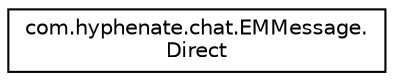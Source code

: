 digraph "类继承关系图"
{
  edge [fontname="Helvetica",fontsize="10",labelfontname="Helvetica",labelfontsize="10"];
  node [fontname="Helvetica",fontsize="10",shape=record];
  rankdir="LR";
  Node1 [label="com.hyphenate.chat.EMMessage.\lDirect",height=0.2,width=0.4,color="black", fillcolor="white", style="filled",URL="$enumcom_1_1hyphenate_1_1chat_1_1EMMessage_1_1Direct.html"];
}
